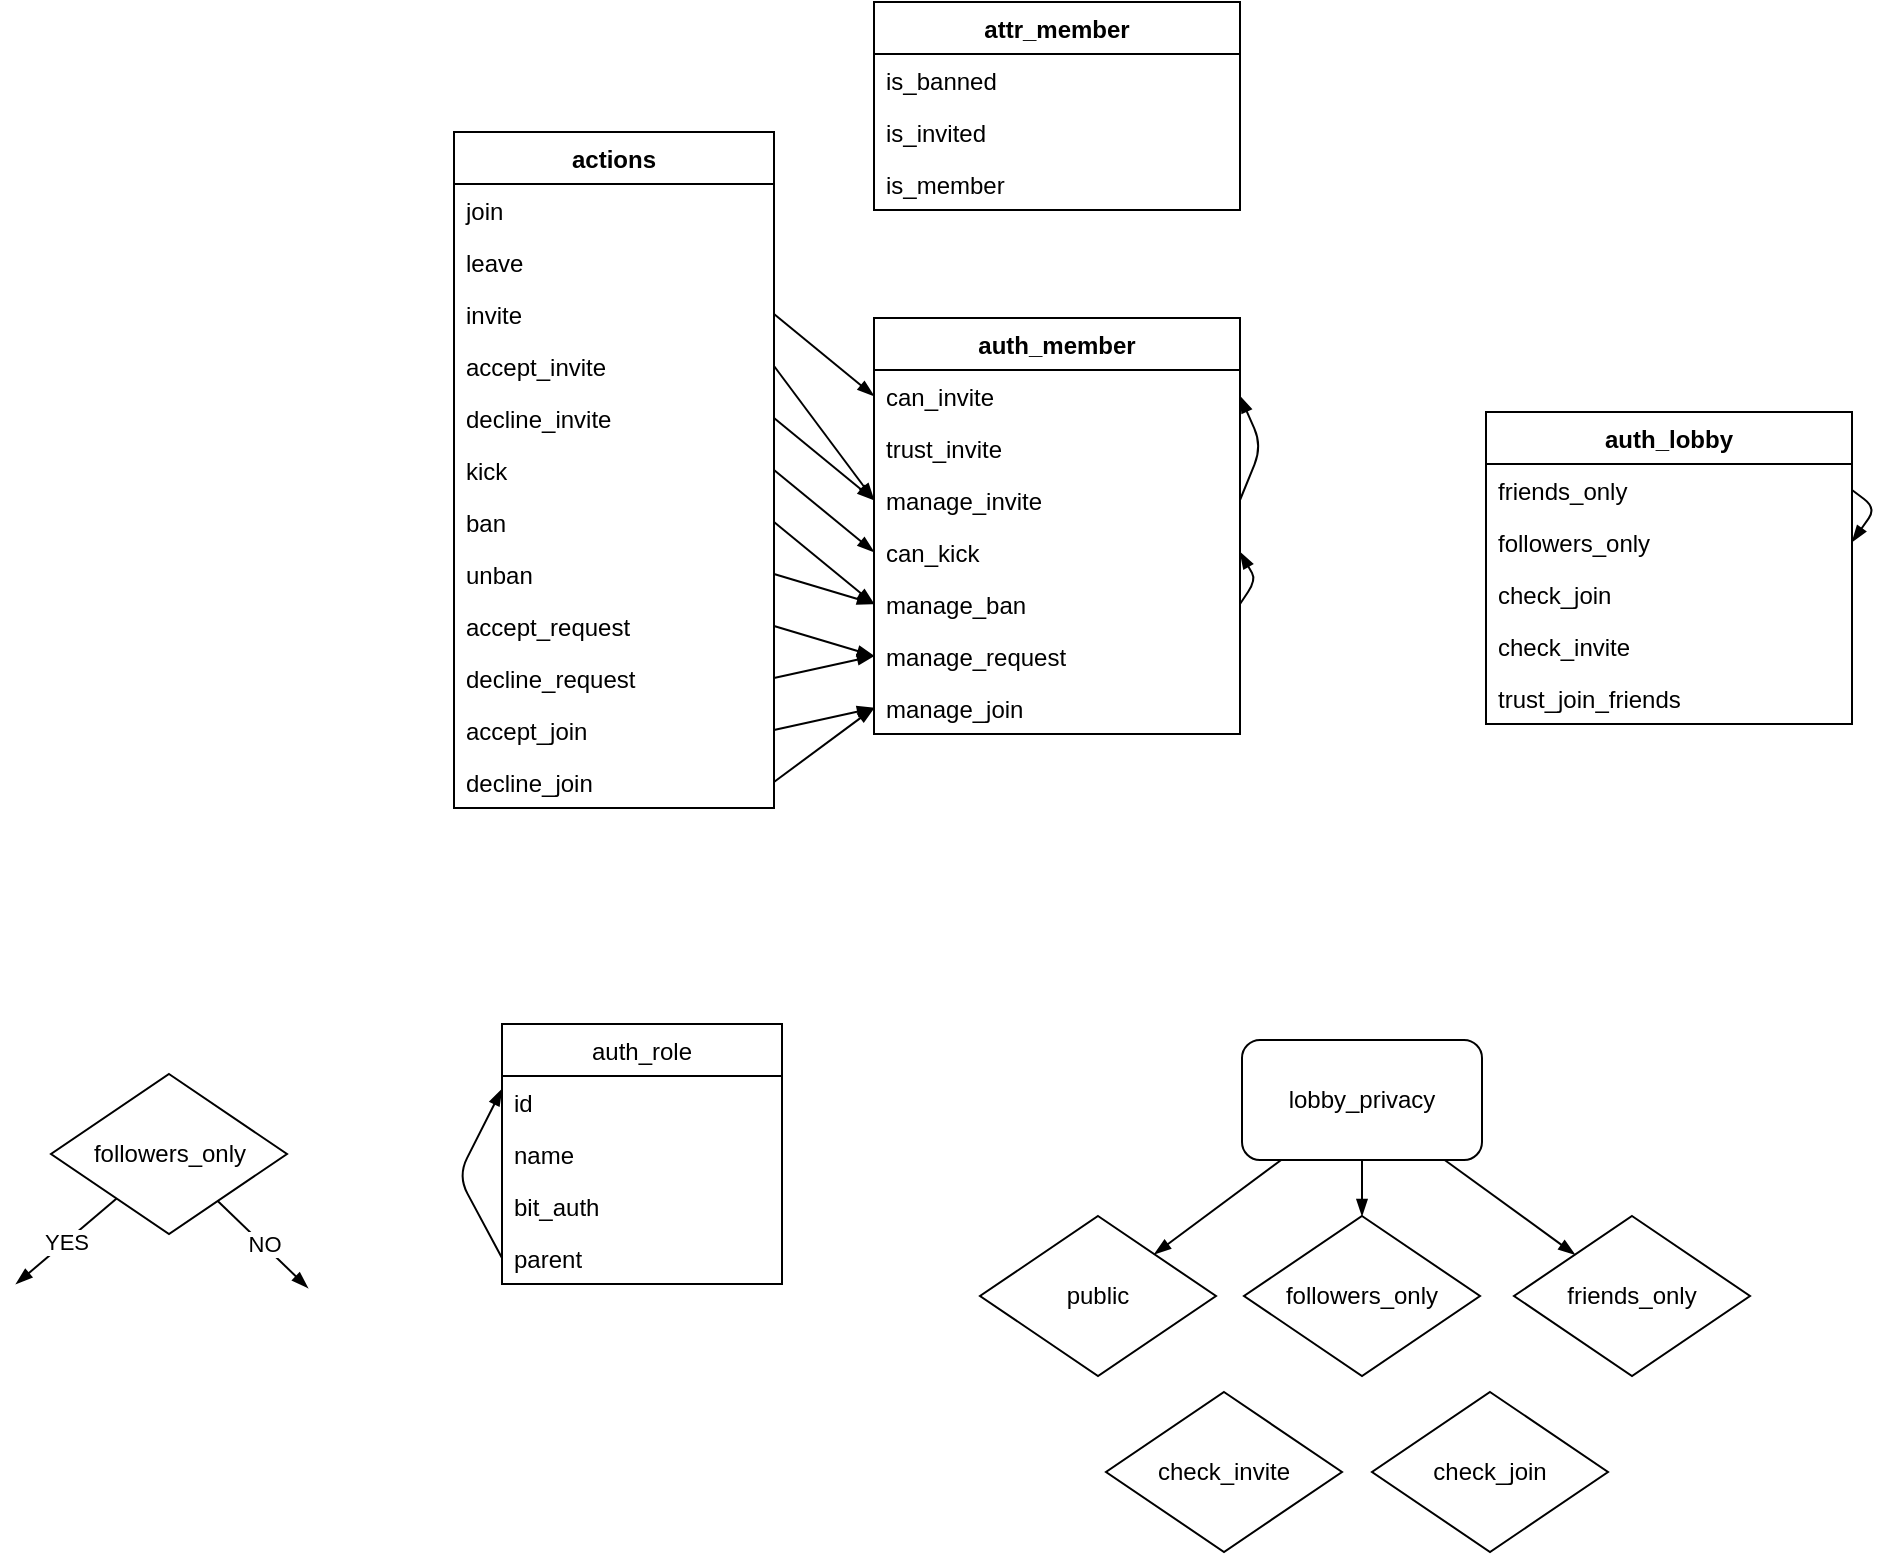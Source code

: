 <mxfile version="12.9.13" type="device"><diagram id="odDYBLWX8v9IzZ_abZ4O" name="Page-1"><mxGraphModel dx="2286" dy="918" grid="0" gridSize="10" guides="1" tooltips="1" connect="1" arrows="1" fold="1" page="0" pageScale="1" pageWidth="827" pageHeight="1169" math="0" shadow="0"><root><mxCell id="0"/><mxCell id="1" parent="0"/><mxCell id="HrsVtSaJy5qnkHQuRTk--20" style="rounded=0;orthogonalLoop=1;jettySize=auto;html=1;exitX=1;exitY=0.5;exitDx=0;exitDy=0;entryX=0;entryY=0.5;entryDx=0;entryDy=0;endArrow=blockThin;endFill=1;" parent="1" source="HrsVtSaJy5qnkHQuRTk--5" target="HrsVtSaJy5qnkHQuRTk--14" edge="1"><mxGeometry relative="1" as="geometry"><mxPoint x="231" y="210" as="targetPoint"/></mxGeometry></mxCell><mxCell id="HrsVtSaJy5qnkHQuRTk--21" style="rounded=0;orthogonalLoop=1;jettySize=auto;html=1;exitX=1;exitY=0.5;exitDx=0;exitDy=0;entryX=0;entryY=0.5;entryDx=0;entryDy=0;endArrow=blockThin;endFill=1;" parent="1" source="HrsVtSaJy5qnkHQuRTk--6" target="HrsVtSaJy5qnkHQuRTk--14" edge="1"><mxGeometry relative="1" as="geometry"><mxPoint x="266" y="331" as="targetPoint"/><mxPoint x="210" y="342.0" as="sourcePoint"/></mxGeometry></mxCell><mxCell id="HrsVtSaJy5qnkHQuRTk--22" style="rounded=0;orthogonalLoop=1;jettySize=auto;html=1;exitX=1;exitY=0.5;exitDx=0;exitDy=0;entryX=0;entryY=0.5;entryDx=0;entryDy=0;endArrow=blockThin;endFill=1;" parent="1" source="HrsVtSaJy5qnkHQuRTk--8" target="HrsVtSaJy5qnkHQuRTk--15" edge="1"><mxGeometry relative="1" as="geometry"><mxPoint x="266" y="331" as="targetPoint"/><mxPoint x="210" y="368" as="sourcePoint"/></mxGeometry></mxCell><mxCell id="HrsVtSaJy5qnkHQuRTk--23" style="rounded=0;orthogonalLoop=1;jettySize=auto;html=1;exitX=1;exitY=0.5;exitDx=0;exitDy=0;entryX=0;entryY=0.5;entryDx=0;entryDy=0;endArrow=blockThin;endFill=1;" parent="1" source="HrsVtSaJy5qnkHQuRTk--9" target="HrsVtSaJy5qnkHQuRTk--15" edge="1"><mxGeometry relative="1" as="geometry"><mxPoint x="266" y="357" as="targetPoint"/><mxPoint x="210" y="420" as="sourcePoint"/></mxGeometry></mxCell><mxCell id="HrsVtSaJy5qnkHQuRTk--24" style="rounded=0;orthogonalLoop=1;jettySize=auto;html=1;exitX=1;exitY=0.5;exitDx=0;exitDy=0;entryX=0;entryY=0.5;entryDx=0;entryDy=0;endArrow=blockThin;endFill=1;" parent="1" source="HrsVtSaJy5qnkHQuRTk--10" target="HrsVtSaJy5qnkHQuRTk--16" edge="1"><mxGeometry relative="1" as="geometry"><mxPoint x="266" y="357" as="targetPoint"/><mxPoint x="210" y="446" as="sourcePoint"/></mxGeometry></mxCell><mxCell id="HrsVtSaJy5qnkHQuRTk--25" style="rounded=0;orthogonalLoop=1;jettySize=auto;html=1;exitX=1;exitY=0.5;exitDx=0;exitDy=0;entryX=0;entryY=0.5;entryDx=0;entryDy=0;endArrow=blockThin;endFill=1;" parent="1" source="HrsVtSaJy5qnkHQuRTk--11" target="HrsVtSaJy5qnkHQuRTk--16" edge="1"><mxGeometry relative="1" as="geometry"><mxPoint x="266" y="383" as="targetPoint"/><mxPoint x="210" y="472" as="sourcePoint"/></mxGeometry></mxCell><mxCell id="HrsVtSaJy5qnkHQuRTk--26" style="rounded=0;orthogonalLoop=1;jettySize=auto;html=1;exitX=1;exitY=0.5;exitDx=0;exitDy=0;entryX=0;entryY=0.5;entryDx=0;entryDy=0;endArrow=blockThin;endFill=1;" parent="1" source="HrsVtSaJy5qnkHQuRTk--4" target="HrsVtSaJy5qnkHQuRTk--13" edge="1"><mxGeometry relative="1" as="geometry"><mxPoint x="266" y="357" as="targetPoint"/><mxPoint x="210" y="342.0" as="sourcePoint"/></mxGeometry></mxCell><mxCell id="HrsVtSaJy5qnkHQuRTk--27" style="rounded=0;orthogonalLoop=1;jettySize=auto;html=1;exitX=1;exitY=0.5;exitDx=0;exitDy=0;entryX=0;entryY=0.5;entryDx=0;entryDy=0;endArrow=blockThin;endFill=1;" parent="1" source="HrsVtSaJy5qnkHQuRTk--7" target="HrsVtSaJy5qnkHQuRTk--17" edge="1"><mxGeometry relative="1" as="geometry"><mxPoint x="266" y="331" as="targetPoint"/><mxPoint x="210" y="316" as="sourcePoint"/></mxGeometry></mxCell><mxCell id="HrsVtSaJy5qnkHQuRTk--1" value="actions" style="swimlane;fontStyle=1;align=center;verticalAlign=top;childLayout=stackLayout;horizontal=1;startSize=26;horizontalStack=0;resizeParent=1;resizeParentMax=0;resizeLast=0;collapsible=1;marginBottom=0;" parent="1" vertex="1"><mxGeometry x="40" y="215" width="160" height="338" as="geometry"/></mxCell><mxCell id="HrsVtSaJy5qnkHQuRTk--2" value="join" style="text;strokeColor=none;fillColor=none;align=left;verticalAlign=top;spacingLeft=4;spacingRight=4;overflow=hidden;rotatable=0;points=[[0,0.5],[1,0.5]];portConstraint=eastwest;" parent="HrsVtSaJy5qnkHQuRTk--1" vertex="1"><mxGeometry y="26" width="160" height="26" as="geometry"/></mxCell><mxCell id="HrsVtSaJy5qnkHQuRTk--3" value="leave" style="text;strokeColor=none;fillColor=none;align=left;verticalAlign=top;spacingLeft=4;spacingRight=4;overflow=hidden;rotatable=0;points=[[0,0.5],[1,0.5]];portConstraint=eastwest;" parent="HrsVtSaJy5qnkHQuRTk--1" vertex="1"><mxGeometry y="52" width="160" height="26" as="geometry"/></mxCell><mxCell id="HrsVtSaJy5qnkHQuRTk--4" value="invite" style="text;strokeColor=none;fillColor=none;align=left;verticalAlign=top;spacingLeft=4;spacingRight=4;overflow=hidden;rotatable=0;points=[[0,0.5],[1,0.5]];portConstraint=eastwest;" parent="HrsVtSaJy5qnkHQuRTk--1" vertex="1"><mxGeometry y="78" width="160" height="26" as="geometry"/></mxCell><mxCell id="HrsVtSaJy5qnkHQuRTk--5" value="accept_invite" style="text;strokeColor=none;fillColor=none;align=left;verticalAlign=top;spacingLeft=4;spacingRight=4;overflow=hidden;rotatable=0;points=[[0,0.5],[1,0.5]];portConstraint=eastwest;" parent="HrsVtSaJy5qnkHQuRTk--1" vertex="1"><mxGeometry y="104" width="160" height="26" as="geometry"/></mxCell><mxCell id="HrsVtSaJy5qnkHQuRTk--6" value="decline_invite" style="text;strokeColor=none;fillColor=none;align=left;verticalAlign=top;spacingLeft=4;spacingRight=4;overflow=hidden;rotatable=0;points=[[0,0.5],[1,0.5]];portConstraint=eastwest;" parent="HrsVtSaJy5qnkHQuRTk--1" vertex="1"><mxGeometry y="130" width="160" height="26" as="geometry"/></mxCell><mxCell id="HrsVtSaJy5qnkHQuRTk--7" value="kick" style="text;strokeColor=none;fillColor=none;align=left;verticalAlign=top;spacingLeft=4;spacingRight=4;overflow=hidden;rotatable=0;points=[[0,0.5],[1,0.5]];portConstraint=eastwest;" parent="HrsVtSaJy5qnkHQuRTk--1" vertex="1"><mxGeometry y="156" width="160" height="26" as="geometry"/></mxCell><mxCell id="HrsVtSaJy5qnkHQuRTk--8" value="ban" style="text;strokeColor=none;fillColor=none;align=left;verticalAlign=top;spacingLeft=4;spacingRight=4;overflow=hidden;rotatable=0;points=[[0,0.5],[1,0.5]];portConstraint=eastwest;" parent="HrsVtSaJy5qnkHQuRTk--1" vertex="1"><mxGeometry y="182" width="160" height="26" as="geometry"/></mxCell><mxCell id="HrsVtSaJy5qnkHQuRTk--9" value="unban" style="text;strokeColor=none;fillColor=none;align=left;verticalAlign=top;spacingLeft=4;spacingRight=4;overflow=hidden;rotatable=0;points=[[0,0.5],[1,0.5]];portConstraint=eastwest;" parent="HrsVtSaJy5qnkHQuRTk--1" vertex="1"><mxGeometry y="208" width="160" height="26" as="geometry"/></mxCell><mxCell id="HrsVtSaJy5qnkHQuRTk--10" value="accept_request" style="text;strokeColor=none;fillColor=none;align=left;verticalAlign=top;spacingLeft=4;spacingRight=4;overflow=hidden;rotatable=0;points=[[0,0.5],[1,0.5]];portConstraint=eastwest;" parent="HrsVtSaJy5qnkHQuRTk--1" vertex="1"><mxGeometry y="234" width="160" height="26" as="geometry"/></mxCell><mxCell id="HrsVtSaJy5qnkHQuRTk--11" value="decline_request" style="text;strokeColor=none;fillColor=none;align=left;verticalAlign=top;spacingLeft=4;spacingRight=4;overflow=hidden;rotatable=0;points=[[0,0.5],[1,0.5]];portConstraint=eastwest;" parent="HrsVtSaJy5qnkHQuRTk--1" vertex="1"><mxGeometry y="260" width="160" height="26" as="geometry"/></mxCell><mxCell id="vyKpdtbqhhZf73C09X7d-13" value="accept_join" style="text;strokeColor=none;fillColor=none;align=left;verticalAlign=top;spacingLeft=4;spacingRight=4;overflow=hidden;rotatable=0;points=[[0,0.5],[1,0.5]];portConstraint=eastwest;" parent="HrsVtSaJy5qnkHQuRTk--1" vertex="1"><mxGeometry y="286" width="160" height="26" as="geometry"/></mxCell><mxCell id="vyKpdtbqhhZf73C09X7d-14" value="decline_join" style="text;strokeColor=none;fillColor=none;align=left;verticalAlign=top;spacingLeft=4;spacingRight=4;overflow=hidden;rotatable=0;points=[[0,0.5],[1,0.5]];portConstraint=eastwest;" parent="HrsVtSaJy5qnkHQuRTk--1" vertex="1"><mxGeometry y="312" width="160" height="26" as="geometry"/></mxCell><mxCell id="HrsVtSaJy5qnkHQuRTk--12" value="auth_member" style="swimlane;fontStyle=1;align=center;verticalAlign=top;childLayout=stackLayout;horizontal=1;startSize=26;horizontalStack=0;resizeParent=1;resizeParentMax=0;resizeLast=0;collapsible=1;marginBottom=0;" parent="1" vertex="1"><mxGeometry x="250" y="308" width="183" height="208" as="geometry"/></mxCell><mxCell id="HrsVtSaJy5qnkHQuRTk--13" value="can_invite" style="text;strokeColor=none;fillColor=none;align=left;verticalAlign=top;spacingLeft=4;spacingRight=4;overflow=hidden;rotatable=0;points=[[0,0.5],[1,0.5]];portConstraint=eastwest;" parent="HrsVtSaJy5qnkHQuRTk--12" vertex="1"><mxGeometry y="26" width="183" height="26" as="geometry"/></mxCell><mxCell id="JdQPHwbYwERIF87UWvYj-5" value="trust_invite" style="text;strokeColor=none;fillColor=none;align=left;verticalAlign=top;spacingLeft=4;spacingRight=4;overflow=hidden;rotatable=0;points=[[0,0.5],[1,0.5]];portConstraint=eastwest;" parent="HrsVtSaJy5qnkHQuRTk--12" vertex="1"><mxGeometry y="52" width="183" height="26" as="geometry"/></mxCell><mxCell id="HrsVtSaJy5qnkHQuRTk--14" value="manage_invite" style="text;strokeColor=none;fillColor=none;align=left;verticalAlign=top;spacingLeft=4;spacingRight=4;overflow=hidden;rotatable=0;points=[[0,0.5],[1,0.5]];portConstraint=eastwest;" parent="HrsVtSaJy5qnkHQuRTk--12" vertex="1"><mxGeometry y="78" width="183" height="26" as="geometry"/></mxCell><mxCell id="HrsVtSaJy5qnkHQuRTk--17" value="can_kick" style="text;strokeColor=none;fillColor=none;align=left;verticalAlign=top;spacingLeft=4;spacingRight=4;overflow=hidden;rotatable=0;points=[[0,0.5],[1,0.5]];portConstraint=eastwest;" parent="HrsVtSaJy5qnkHQuRTk--12" vertex="1"><mxGeometry y="104" width="183" height="26" as="geometry"/></mxCell><mxCell id="HrsVtSaJy5qnkHQuRTk--15" value="manage_ban" style="text;strokeColor=none;fillColor=none;align=left;verticalAlign=top;spacingLeft=4;spacingRight=4;overflow=hidden;rotatable=0;points=[[0,0.5],[1,0.5]];portConstraint=eastwest;" parent="HrsVtSaJy5qnkHQuRTk--12" vertex="1"><mxGeometry y="130" width="183" height="26" as="geometry"/></mxCell><mxCell id="HrsVtSaJy5qnkHQuRTk--16" value="manage_request" style="text;strokeColor=none;fillColor=none;align=left;verticalAlign=top;spacingLeft=4;spacingRight=4;overflow=hidden;rotatable=0;points=[[0,0.5],[1,0.5]];portConstraint=eastwest;" parent="HrsVtSaJy5qnkHQuRTk--12" vertex="1"><mxGeometry y="156" width="183" height="26" as="geometry"/></mxCell><mxCell id="vyKpdtbqhhZf73C09X7d-15" value="manage_join" style="text;strokeColor=none;fillColor=none;align=left;verticalAlign=top;spacingLeft=4;spacingRight=4;overflow=hidden;rotatable=0;points=[[0,0.5],[1,0.5]];portConstraint=eastwest;" parent="HrsVtSaJy5qnkHQuRTk--12" vertex="1"><mxGeometry y="182" width="183" height="26" as="geometry"/></mxCell><mxCell id="HrsVtSaJy5qnkHQuRTk--18" style="rounded=1;orthogonalLoop=1;jettySize=auto;html=1;entryX=1;entryY=0.5;entryDx=0;entryDy=0;endArrow=blockThin;endFill=1;exitX=1;exitY=0.5;exitDx=0;exitDy=0;" parent="HrsVtSaJy5qnkHQuRTk--12" source="HrsVtSaJy5qnkHQuRTk--15" target="HrsVtSaJy5qnkHQuRTk--17" edge="1"><mxGeometry relative="1" as="geometry"><mxPoint x="193" y="-42" as="sourcePoint"/><mxPoint x="193" y="-35" as="targetPoint"/><Array as="points"><mxPoint x="191" y="131"/></Array></mxGeometry></mxCell><mxCell id="HrsVtSaJy5qnkHQuRTk--19" style="rounded=1;orthogonalLoop=1;jettySize=auto;html=1;entryX=1;entryY=0.5;entryDx=0;entryDy=0;endArrow=blockThin;endFill=1;exitX=1;exitY=0.5;exitDx=0;exitDy=0;" parent="HrsVtSaJy5qnkHQuRTk--12" source="HrsVtSaJy5qnkHQuRTk--14" target="HrsVtSaJy5qnkHQuRTk--13" edge="1"><mxGeometry relative="1" as="geometry"><mxPoint x="193.0" y="101.0" as="sourcePoint"/><mxPoint x="193.0" y="153" as="targetPoint"/><Array as="points"><mxPoint x="194" y="64"/></Array></mxGeometry></mxCell><mxCell id="gWsnhFlt2KZLBsLXnIDE-1" value="followers_only" style="rhombus;whiteSpace=wrap;html=1;" parent="1" vertex="1"><mxGeometry x="-161.5" y="686" width="118" height="80" as="geometry"/></mxCell><mxCell id="KIZkNd_GCqH1abTraQo9-12" value="NO" style="rounded=0;orthogonalLoop=1;jettySize=auto;html=1;endArrow=blockThin;endFill=1;" parent="1" source="gWsnhFlt2KZLBsLXnIDE-1" edge="1"><mxGeometry relative="1" as="geometry"><mxPoint x="-33" y="793" as="targetPoint"/><mxPoint x="-271.723" y="653.003" as="sourcePoint"/></mxGeometry></mxCell><mxCell id="KIZkNd_GCqH1abTraQo9-13" value="YES" style="rounded=0;orthogonalLoop=1;jettySize=auto;html=1;endArrow=blockThin;endFill=1;" parent="1" source="gWsnhFlt2KZLBsLXnIDE-1" edge="1"><mxGeometry relative="1" as="geometry"><mxPoint x="-179" y="791" as="targetPoint"/><mxPoint x="-246.003" y="652.996" as="sourcePoint"/></mxGeometry></mxCell><mxCell id="_tsnmdf3Hs2aY00BNb_2-2" value="lobby_privacy" style="rounded=1;whiteSpace=wrap;html=1;" parent="1" vertex="1"><mxGeometry x="434" y="669" width="120" height="60" as="geometry"/></mxCell><mxCell id="_tsnmdf3Hs2aY00BNb_2-4" value="followers_only" style="rhombus;whiteSpace=wrap;html=1;" parent="1" vertex="1"><mxGeometry x="435" y="757" width="118" height="80" as="geometry"/></mxCell><mxCell id="_tsnmdf3Hs2aY00BNb_2-7" style="rounded=0;orthogonalLoop=1;jettySize=auto;html=1;endArrow=blockThin;endFill=1;" parent="1" source="_tsnmdf3Hs2aY00BNb_2-2" target="_tsnmdf3Hs2aY00BNb_2-4" edge="1"><mxGeometry relative="1" as="geometry"><mxPoint x="70" y="754" as="targetPoint"/><mxPoint x="70" y="719" as="sourcePoint"/></mxGeometry></mxCell><mxCell id="vyKpdtbqhhZf73C09X7d-3" value="friends_only" style="rhombus;whiteSpace=wrap;html=1;" parent="1" vertex="1"><mxGeometry x="570" y="757" width="118" height="80" as="geometry"/></mxCell><mxCell id="vyKpdtbqhhZf73C09X7d-4" style="rounded=0;orthogonalLoop=1;jettySize=auto;html=1;endArrow=blockThin;endFill=1;" parent="1" source="_tsnmdf3Hs2aY00BNb_2-2" target="vyKpdtbqhhZf73C09X7d-3" edge="1"><mxGeometry relative="1" as="geometry"><mxPoint x="428.175" y="778.068" as="targetPoint"/><mxPoint x="471.065" y="739" as="sourcePoint"/></mxGeometry></mxCell><mxCell id="OCq0zcfLss9mkxnoOmP4-2" value="auth_role" style="swimlane;fontStyle=0;childLayout=stackLayout;horizontal=1;startSize=26;fillColor=none;horizontalStack=0;resizeParent=1;resizeParentMax=0;resizeLast=0;collapsible=1;marginBottom=0;" parent="1" vertex="1"><mxGeometry x="64" y="661" width="140" height="130" as="geometry"/></mxCell><mxCell id="OCq0zcfLss9mkxnoOmP4-3" value="id" style="text;strokeColor=none;fillColor=none;align=left;verticalAlign=top;spacingLeft=4;spacingRight=4;overflow=hidden;rotatable=0;points=[[0,0.5],[1,0.5]];portConstraint=eastwest;" parent="OCq0zcfLss9mkxnoOmP4-2" vertex="1"><mxGeometry y="26" width="140" height="26" as="geometry"/></mxCell><mxCell id="OCq0zcfLss9mkxnoOmP4-8" value="name" style="text;strokeColor=none;fillColor=none;align=left;verticalAlign=top;spacingLeft=4;spacingRight=4;overflow=hidden;rotatable=0;points=[[0,0.5],[1,0.5]];portConstraint=eastwest;" parent="OCq0zcfLss9mkxnoOmP4-2" vertex="1"><mxGeometry y="52" width="140" height="26" as="geometry"/></mxCell><mxCell id="OCq0zcfLss9mkxnoOmP4-4" value="bit_auth" style="text;strokeColor=none;fillColor=none;align=left;verticalAlign=top;spacingLeft=4;spacingRight=4;overflow=hidden;rotatable=0;points=[[0,0.5],[1,0.5]];portConstraint=eastwest;" parent="OCq0zcfLss9mkxnoOmP4-2" vertex="1"><mxGeometry y="78" width="140" height="26" as="geometry"/></mxCell><mxCell id="OCq0zcfLss9mkxnoOmP4-5" value="parent" style="text;strokeColor=none;fillColor=none;align=left;verticalAlign=top;spacingLeft=4;spacingRight=4;overflow=hidden;rotatable=0;points=[[0,0.5],[1,0.5]];portConstraint=eastwest;" parent="OCq0zcfLss9mkxnoOmP4-2" vertex="1"><mxGeometry y="104" width="140" height="26" as="geometry"/></mxCell><mxCell id="OCq0zcfLss9mkxnoOmP4-6" style="rounded=0;orthogonalLoop=1;jettySize=auto;html=1;exitX=0;exitY=0.5;exitDx=0;exitDy=0;endArrow=blockThin;endFill=1;" parent="OCq0zcfLss9mkxnoOmP4-2" source="OCq0zcfLss9mkxnoOmP4-5" target="OCq0zcfLss9mkxnoOmP4-2" edge="1"><mxGeometry relative="1" as="geometry"><mxPoint x="-60" y="-162" as="targetPoint"/><mxPoint x="-110" y="-125" as="sourcePoint"/></mxGeometry></mxCell><mxCell id="OCq0zcfLss9mkxnoOmP4-7" style="rounded=1;orthogonalLoop=1;jettySize=auto;html=1;exitX=0;exitY=0.5;exitDx=0;exitDy=0;endArrow=blockThin;endFill=1;entryX=0;entryY=0.25;entryDx=0;entryDy=0;" parent="OCq0zcfLss9mkxnoOmP4-2" source="OCq0zcfLss9mkxnoOmP4-5" target="OCq0zcfLss9mkxnoOmP4-2" edge="1"><mxGeometry relative="1" as="geometry"><mxPoint x="-25" y="15" as="targetPoint"/><mxPoint x="-181" y="-117" as="sourcePoint"/><Array as="points"><mxPoint x="-22" y="76"/></Array></mxGeometry></mxCell><mxCell id="vyKpdtbqhhZf73C09X7d-7" value="public" style="rhombus;whiteSpace=wrap;html=1;" parent="1" vertex="1"><mxGeometry x="303" y="757" width="118" height="80" as="geometry"/></mxCell><mxCell id="vyKpdtbqhhZf73C09X7d-8" style="rounded=0;orthogonalLoop=1;jettySize=auto;html=1;endArrow=blockThin;endFill=1;" parent="1" source="_tsnmdf3Hs2aY00BNb_2-2" target="vyKpdtbqhhZf73C09X7d-7" edge="1"><mxGeometry relative="1" as="geometry"><mxPoint x="609.576" y="780.948" as="targetPoint"/><mxPoint x="548.022" y="739" as="sourcePoint"/></mxGeometry></mxCell><mxCell id="vyKpdtbqhhZf73C09X7d-9" value="check_join" style="rhombus;whiteSpace=wrap;html=1;" parent="1" vertex="1"><mxGeometry x="499" y="845" width="118" height="80" as="geometry"/></mxCell><mxCell id="vyKpdtbqhhZf73C09X7d-16" style="rounded=0;orthogonalLoop=1;jettySize=auto;html=1;exitX=1;exitY=0.5;exitDx=0;exitDy=0;entryX=0;entryY=0.5;entryDx=0;entryDy=0;endArrow=blockThin;endFill=1;" parent="1" source="vyKpdtbqhhZf73C09X7d-13" target="vyKpdtbqhhZf73C09X7d-15" edge="1"><mxGeometry relative="1" as="geometry"><mxPoint x="260" y="461" as="targetPoint"/><mxPoint x="210" y="498" as="sourcePoint"/></mxGeometry></mxCell><mxCell id="vyKpdtbqhhZf73C09X7d-17" style="rounded=0;orthogonalLoop=1;jettySize=auto;html=1;exitX=1;exitY=0.5;exitDx=0;exitDy=0;entryX=0;entryY=0.5;entryDx=0;entryDy=0;endArrow=blockThin;endFill=1;" parent="1" source="vyKpdtbqhhZf73C09X7d-14" target="vyKpdtbqhhZf73C09X7d-15" edge="1"><mxGeometry relative="1" as="geometry"><mxPoint x="260" y="487" as="targetPoint"/><mxPoint x="210" y="524" as="sourcePoint"/></mxGeometry></mxCell><mxCell id="6gXeT6Wzex1O0FtL46bi-2" value="check_invite" style="rhombus;whiteSpace=wrap;html=1;" parent="1" vertex="1"><mxGeometry x="366" y="845" width="118" height="80" as="geometry"/></mxCell><mxCell id="HrsVtSaJy5qnkHQuRTk--31" value="auth_lobby" style="swimlane;fontStyle=1;align=center;verticalAlign=top;childLayout=stackLayout;horizontal=1;startSize=26;horizontalStack=0;resizeParent=1;resizeParentMax=0;resizeLast=0;collapsible=1;marginBottom=0;" parent="1" vertex="1"><mxGeometry x="556" y="355" width="183" height="156" as="geometry"/></mxCell><mxCell id="HrsVtSaJy5qnkHQuRTk--32" style="rounded=1;orthogonalLoop=1;jettySize=auto;html=1;exitX=1;exitY=0.5;exitDx=0;exitDy=0;entryX=1;entryY=0.5;entryDx=0;entryDy=0;endArrow=blockThin;endFill=1;" parent="HrsVtSaJy5qnkHQuRTk--31" source="HrsVtSaJy5qnkHQuRTk--33" target="HrsVtSaJy5qnkHQuRTk--35" edge="1"><mxGeometry relative="1" as="geometry"><Array as="points"><mxPoint x="195" y="48"/></Array></mxGeometry></mxCell><mxCell id="HrsVtSaJy5qnkHQuRTk--33" value="friends_only" style="text;strokeColor=none;fillColor=none;align=left;verticalAlign=top;spacingLeft=4;spacingRight=4;overflow=hidden;rotatable=0;points=[[0,0.5],[1,0.5]];portConstraint=eastwest;" parent="HrsVtSaJy5qnkHQuRTk--31" vertex="1"><mxGeometry y="26" width="183" height="26" as="geometry"/></mxCell><mxCell id="HrsVtSaJy5qnkHQuRTk--34" value="" style="edgeStyle=none;rounded=1;orthogonalLoop=1;jettySize=auto;html=1;endArrow=blockThin;endFill=1;" parent="HrsVtSaJy5qnkHQuRTk--31" source="HrsVtSaJy5qnkHQuRTk--35" target="HrsVtSaJy5qnkHQuRTk--36" edge="1"><mxGeometry relative="1" as="geometry"/></mxCell><mxCell id="HrsVtSaJy5qnkHQuRTk--35" value="followers_only" style="text;strokeColor=none;fillColor=none;align=left;verticalAlign=top;spacingLeft=4;spacingRight=4;overflow=hidden;rotatable=0;points=[[0,0.5],[1,0.5]];portConstraint=eastwest;" parent="HrsVtSaJy5qnkHQuRTk--31" vertex="1"><mxGeometry y="52" width="183" height="26" as="geometry"/></mxCell><mxCell id="HrsVtSaJy5qnkHQuRTk--36" value="check_join" style="text;strokeColor=none;fillColor=none;align=left;verticalAlign=top;spacingLeft=4;spacingRight=4;overflow=hidden;rotatable=0;points=[[0,0.5],[1,0.5]];portConstraint=eastwest;" parent="HrsVtSaJy5qnkHQuRTk--31" vertex="1"><mxGeometry y="78" width="183" height="26" as="geometry"/></mxCell><mxCell id="peSvNKoVlFnEPIyV3YPy-1" value="check_invite" style="text;strokeColor=none;fillColor=none;align=left;verticalAlign=top;spacingLeft=4;spacingRight=4;overflow=hidden;rotatable=0;points=[[0,0.5],[1,0.5]];portConstraint=eastwest;" parent="HrsVtSaJy5qnkHQuRTk--31" vertex="1"><mxGeometry y="104" width="183" height="26" as="geometry"/></mxCell><mxCell id="KIQsW9MJnkWKguHsB2Rs-1" value="trust_join_friends" style="text;strokeColor=none;fillColor=none;align=left;verticalAlign=top;spacingLeft=4;spacingRight=4;overflow=hidden;rotatable=0;points=[[0,0.5],[1,0.5]];portConstraint=eastwest;" parent="HrsVtSaJy5qnkHQuRTk--31" vertex="1"><mxGeometry y="130" width="183" height="26" as="geometry"/></mxCell><mxCell id="HrsVtSaJy5qnkHQuRTk--28" value="attr_member" style="swimlane;fontStyle=1;align=center;verticalAlign=top;childLayout=stackLayout;horizontal=1;startSize=26;horizontalStack=0;resizeParent=1;resizeParentMax=0;resizeLast=0;collapsible=1;marginBottom=0;" parent="1" vertex="1"><mxGeometry x="250" y="150" width="183" height="104" as="geometry"/></mxCell><mxCell id="HrsVtSaJy5qnkHQuRTk--29" value="is_banned" style="text;strokeColor=none;fillColor=none;align=left;verticalAlign=top;spacingLeft=4;spacingRight=4;overflow=hidden;rotatable=0;points=[[0,0.5],[1,0.5]];portConstraint=eastwest;" parent="HrsVtSaJy5qnkHQuRTk--28" vertex="1"><mxGeometry y="26" width="183" height="26" as="geometry"/></mxCell><mxCell id="HrsVtSaJy5qnkHQuRTk--30" value="is_invited" style="text;strokeColor=none;fillColor=none;align=left;verticalAlign=top;spacingLeft=4;spacingRight=4;overflow=hidden;rotatable=0;points=[[0,0.5],[1,0.5]];portConstraint=eastwest;" parent="HrsVtSaJy5qnkHQuRTk--28" vertex="1"><mxGeometry y="52" width="183" height="26" as="geometry"/></mxCell><mxCell id="83X7BdvowM_7JP9HqSMp-2" value="is_member" style="text;strokeColor=none;fillColor=none;align=left;verticalAlign=top;spacingLeft=4;spacingRight=4;overflow=hidden;rotatable=0;points=[[0,0.5],[1,0.5]];portConstraint=eastwest;" parent="HrsVtSaJy5qnkHQuRTk--28" vertex="1"><mxGeometry y="78" width="183" height="26" as="geometry"/></mxCell></root></mxGraphModel></diagram></mxfile>